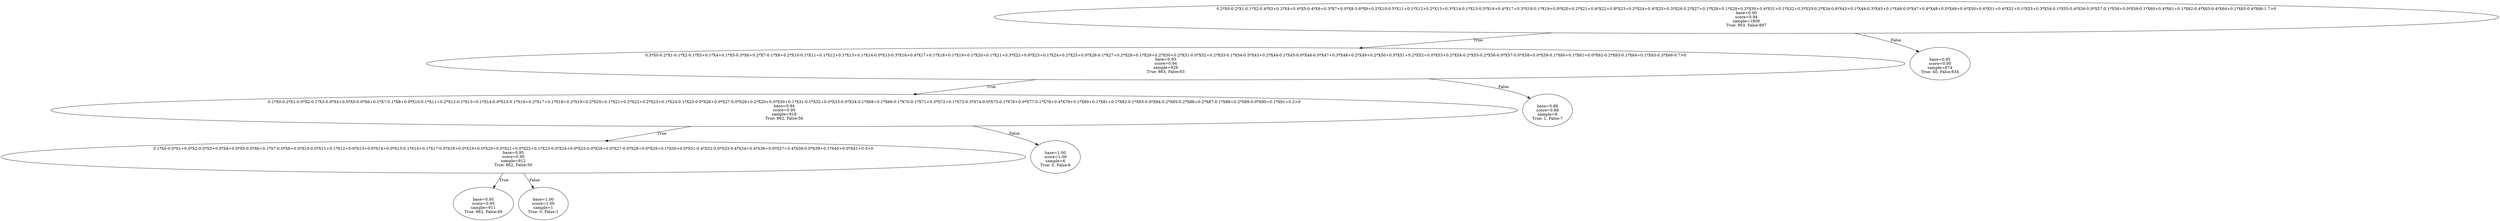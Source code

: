 digraph g {
0 [label="0.2*X0-0.2*X1-0.1*X2-0.4*X3+0.2*X4+0.4*X5-0.4*X6+0.3*X7+0.0*X8-3.6*X9+0.2*X10-0.5*X11+0.1*X12+0.2*X13+0.3*X14-0.1*X15-0.5*X16+0.4*X17+0.3*X18-0.1*X19+0.0*X20+0.2*X21+0.4*X22+0.8*X23+0.2*X24+0.4*X25+0.3*X26-0.2*X27+0.1*X28+0.1*X29+0.2*X30+0.4*X31+0.1*X32+0.3*X33-0.2*X34-0.6*X43+0.1*X44-0.3*X45+0.1*X46-0.0*X47+0.4*X48+0.5*X49+0.4*X50+0.6*X51+0.4*X52+0.1*X53+0.3*X54-0.1*X55-0.4*X56-0.0*X57-0.1*X58+0.0*X59-0.1*X60+0.4*X61+0.1*X62-0.4*X63-0.4*X64+0.1*X65-0.4*X66-1.7>0
base=0.00
score=0.94
sample=1800
True: 903, False:897"];
0 -> 1
 [label=True]1 [label="0.3*X0-0.2*X1-0.1*X2-0.1*X3+0.1*X4+0.1*X5-0.3*X6+0.2*X7-0.1*X8+0.2*X10-0.1*X11+0.1*X12+0.1*X13+0.1*X14-0.0*X15-0.3*X16+0.4*X17+0.1*X18+0.1*X19+0.1*X20+0.1*X21+0.3*X22+0.6*X23+0.1*X24+0.2*X25+0.0*X26-0.1*X27+0.2*X28+0.1*X29+0.2*X30+0.2*X31-0.0*X32+0.2*X33-0.1*X34-0.5*X43+0.2*X44-0.1*X45-0.0*X46-0.0*X47+0.3*X48+0.2*X49+0.2*X50+0.5*X51+0.2*X52+0.0*X53+0.2*X54-0.2*X55-0.2*X56-0.0*X57-0.0*X58+0.0*X59-0.1*X60+0.1*X61+0.0*X62-0.2*X63-0.1*X64+0.1*X65-0.3*X66-0.7>0
base=0.93
score=0.94
sample=926
True: 863, False:63"];
1 -> 2
 [label=True]2 [label="0.1*X0-0.2*X1-0.0*X2-0.1*X3-0.0*X4+0.0*X5-0.0*X6+0.1*X7-0.1*X8+0.0*X10-0.1*X11+0.2*X12-0.1*X13+0.1*X14-0.0*X15-0.1*X16+0.2*X17+0.1*X18+0.2*X19+0.2*X20+0.1*X21+0.2*X22+0.2*X23+0.1*X24-0.1*X25-0.0*X26+0.0*X27-0.0*X28+0.2*X29+0.0*X30+0.1*X31-0.1*X32+0.0*X33-0.0*X34-0.1*X68+0.1*X69-0.1*X70-0.1*X71+0.3*X72+0.1*X73-0.3*X74-0.0*X75-0.1*X76+0.0*X77-0.1*X78+0.4*X79+0.1*X80+0.1*X81+0.1*X82-0.1*X83-0.0*X84-0.2*X85-0.2*X86+0.2*X87-0.1*X88+0.2*X89-0.0*X90+0.1*X91+0.2>0
base=0.94
score=0.95
sample=918
True: 862, False:56"];
2 -> 3
 [label=True]3 [label="0.1*X0-0.0*X1+0.0*X2-0.0*X3+0.0*X4+0.0*X5-0.0*X6+0.1*X7-0.0*X8+0.0*X10-0.0*X11+0.1*X12+0.0*X13+0.0*X14+0.0*X15-0.1*X16+0.1*X17-0.0*X18+0.0*X19+0.0*X20+0.0*X21+0.0*X22+0.1*X23-0.0*X24+0.0*X25-0.0*X26+0.0*X27-0.0*X28+0.0*X29+0.1*X30+0.0*X31-0.4*X32-0.0*X33-0.4*X34+0.4*X36+0.0*X37+0.4*X38-0.0*X39+0.1*X40+0.0*X41+0.5>0
base=0.95
score=0.95
sample=912
True: 862, False:50"];
3 -> 4
 [label=True]4 [label="
base=0.95
score=0.95
sample=911
True: 862, False:49"];
3 -> 5
 [label=False]5 [label="
base=1.00
score=1.00
sample=1
True: 0, False:1"];
2 -> 6
 [label=False]6 [label="
base=1.00
score=1.00
sample=6
True: 0, False:6"];
1 -> 7
 [label=False]7 [label="
base=0.88
score=0.88
sample=8
True: 1, False:7"];
0 -> 8
 [label=False]8 [label="
base=0.95
score=0.95
sample=874
True: 40, False:834"];
}